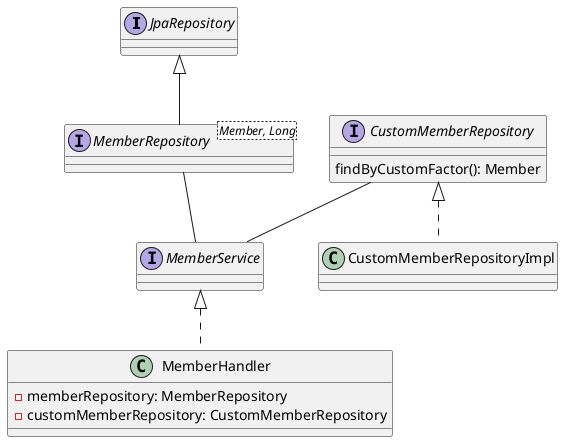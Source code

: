 @startuml
interface JpaRepository
interface MemberRepository<Member, Long>
interface CustomMemberRepository {
    findByCustomFactor(): Member
}
class CustomMemberRepositoryImpl implements CustomMemberRepository{
}
interface MemberService {

}
class MemberHandler implements MemberService {
    - memberRepository: MemberRepository
    - customMemberRepository: CustomMemberRepository
}

JpaRepository <|-down- MemberRepository
MemberRepository -down- MemberService
CustomMemberRepository -down- MemberService
@enduml